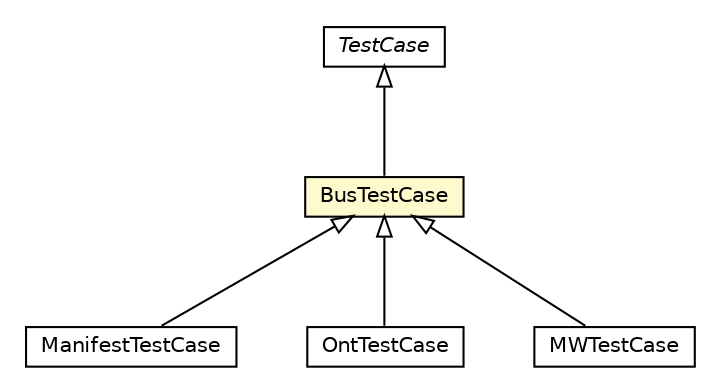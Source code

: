#!/usr/local/bin/dot
#
# Class diagram 
# Generated by UMLGraph version R5_6-24-gf6e263 (http://www.umlgraph.org/)
#

digraph G {
	edge [fontname="Helvetica",fontsize=10,labelfontname="Helvetica",labelfontsize=10];
	node [fontname="Helvetica",fontsize=10,shape=plaintext];
	nodesep=0.25;
	ranksep=0.5;
	// org.universAAL.middleware.bus.junit.ManifestTestCase
	c110533 [label=<<table title="org.universAAL.middleware.bus.junit.ManifestTestCase" border="0" cellborder="1" cellspacing="0" cellpadding="2" port="p" href="./ManifestTestCase.html">
		<tr><td><table border="0" cellspacing="0" cellpadding="1">
<tr><td align="center" balign="center"> ManifestTestCase </td></tr>
		</table></td></tr>
		</table>>, URL="./ManifestTestCase.html", fontname="Helvetica", fontcolor="black", fontsize=10.0];
	// org.universAAL.middleware.bus.junit.BusTestCase
	c110535 [label=<<table title="org.universAAL.middleware.bus.junit.BusTestCase" border="0" cellborder="1" cellspacing="0" cellpadding="2" port="p" bgcolor="lemonChiffon" href="./BusTestCase.html">
		<tr><td><table border="0" cellspacing="0" cellpadding="1">
<tr><td align="center" balign="center"> BusTestCase </td></tr>
		</table></td></tr>
		</table>>, URL="./BusTestCase.html", fontname="Helvetica", fontcolor="black", fontsize=10.0];
	// org.universAAL.middleware.bus.junit.OntTestCase
	c110536 [label=<<table title="org.universAAL.middleware.bus.junit.OntTestCase" border="0" cellborder="1" cellspacing="0" cellpadding="2" port="p" href="./OntTestCase.html">
		<tr><td><table border="0" cellspacing="0" cellpadding="1">
<tr><td align="center" balign="center"> OntTestCase </td></tr>
		</table></td></tr>
		</table>>, URL="./OntTestCase.html", fontname="Helvetica", fontcolor="black", fontsize=10.0];
	// org.universAAL.middleware.junit.MWTestCase
	c110578 [label=<<table title="org.universAAL.middleware.junit.MWTestCase" border="0" cellborder="1" cellspacing="0" cellpadding="2" port="p" href="../../junit/MWTestCase.html">
		<tr><td><table border="0" cellspacing="0" cellpadding="1">
<tr><td align="center" balign="center"> MWTestCase </td></tr>
		</table></td></tr>
		</table>>, URL="../../junit/MWTestCase.html", fontname="Helvetica", fontcolor="black", fontsize=10.0];
	//org.universAAL.middleware.bus.junit.ManifestTestCase extends org.universAAL.middleware.bus.junit.BusTestCase
	c110535:p -> c110533:p [dir=back,arrowtail=empty];
	//org.universAAL.middleware.bus.junit.BusTestCase extends junit.framework.TestCase
	c110625:p -> c110535:p [dir=back,arrowtail=empty];
	//org.universAAL.middleware.bus.junit.OntTestCase extends org.universAAL.middleware.bus.junit.BusTestCase
	c110535:p -> c110536:p [dir=back,arrowtail=empty];
	//org.universAAL.middleware.junit.MWTestCase extends org.universAAL.middleware.bus.junit.BusTestCase
	c110535:p -> c110578:p [dir=back,arrowtail=empty];
	// junit.framework.TestCase
	c110625 [label=<<table title="junit.framework.TestCase" border="0" cellborder="1" cellspacing="0" cellpadding="2" port="p" href="http://java.sun.com/j2se/1.4.2/docs/api/junit/framework/TestCase.html">
		<tr><td><table border="0" cellspacing="0" cellpadding="1">
<tr><td align="center" balign="center"><font face="Helvetica-Oblique"> TestCase </font></td></tr>
		</table></td></tr>
		</table>>, URL="http://java.sun.com/j2se/1.4.2/docs/api/junit/framework/TestCase.html", fontname="Helvetica", fontcolor="black", fontsize=10.0];
}

